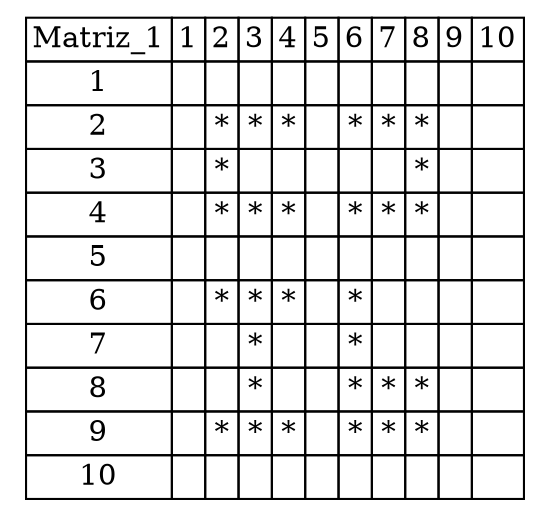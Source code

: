 digraph g {
	node [shape=plaintext]
	node01 [label=<
                                    <table border="0" cellborder="1" cellspacing="0">
                                    <tr>
	<td>Matriz_1</td>
	<td>1</td>
	<td>2</td>
	<td>3</td>
	<td>4</td>
	<td>5</td>
	<td>6</td>
	<td>7</td>
	<td>8</td>
	<td>9</td>
	<td>10</td>
</tr>
<tr>
	<td>1</td>
	<td> </td>
	<td> </td>
	<td> </td>
	<td> </td>
	<td> </td>
	<td> </td>
	<td> </td>
	<td> </td>
	<td> </td>
	<td> </td>
</tr><tr>
	<td>2</td>
	<td> </td>
	<td>*</td>
	<td>*</td>
	<td>*</td>
	<td> </td>
	<td>*</td>
	<td>*</td>
	<td>*</td>
	<td> </td>
	<td> </td>
</tr><tr>
	<td>3</td>
	<td> </td>
	<td>*</td>
	<td> </td>
	<td> </td>
	<td> </td>
	<td> </td>
	<td> </td>
	<td>*</td>
	<td> </td>
	<td> </td>
</tr><tr>
	<td>4</td>
	<td> </td>
	<td>*</td>
	<td>*</td>
	<td>*</td>
	<td> </td>
	<td>*</td>
	<td>*</td>
	<td>*</td>
	<td> </td>
	<td> </td>
</tr><tr>
	<td>5</td>
	<td> </td>
	<td> </td>
	<td> </td>
	<td> </td>
	<td> </td>
	<td> </td>
	<td> </td>
	<td> </td>
	<td> </td>
	<td> </td>
</tr> <tr>
	<td>6</td>
	<td> </td>
	<td>*</td>
	<td>*</td>
	<td>*</td>
	<td> </td>
	<td>*</td>
	<td> </td>
	<td> </td>
	<td> </td>
	<td> </td>
</tr>
 <tr>
	<td>7</td>
	<td> </td>
	<td> </td>
	<td>*</td>
	<td> </td>
	<td> </td>
	<td>*</td>
	<td> </td>
	<td> </td>
	<td> </td>
	<td> </td>
</tr>
 <tr>
	<td>8</td>
	<td> </td>
	<td> </td>
	<td>*</td>
	<td> </td>
	<td> </td>
	<td>*</td>
	<td>*</td>
	<td>*</td>
	<td> </td>
	<td> </td>
</tr>
 <tr>
	<td>9</td>
	<td> </td>
	<td>*</td>
	<td>*</td>
	<td>*</td>
	<td> </td>
	<td>*</td>
	<td>*</td>
	<td>*</td>
	<td> </td>
	<td> </td>
</tr>
 <tr>
	<td>10</td>
	<td> </td>
	<td> </td>
	<td> </td>
	<td> </td>
	<td> </td>
	<td> </td>
	<td> </td>
	<td> </td>
	<td> </td>
	<td> </td>
</tr>
 
                                    </table>>]
}
